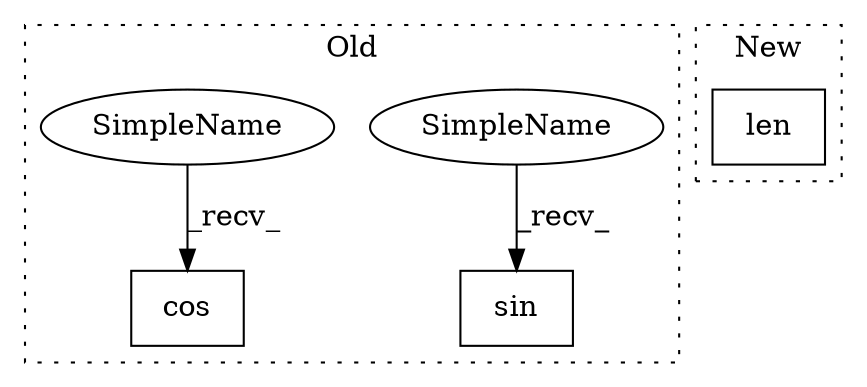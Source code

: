 digraph G {
subgraph cluster0 {
1 [label="cos" a="32" s="984,989" l="4,1" shape="box"];
3 [label="sin" a="32" s="964,969" l="4,1" shape="box"];
4 [label="SimpleName" a="42" s="958" l="5" shape="ellipse"];
5 [label="SimpleName" a="42" s="978" l="5" shape="ellipse"];
label = "Old";
style="dotted";
}
subgraph cluster1 {
2 [label="len" a="32" s="1013,1018" l="4,1" shape="box"];
label = "New";
style="dotted";
}
4 -> 3 [label="_recv_"];
5 -> 1 [label="_recv_"];
}